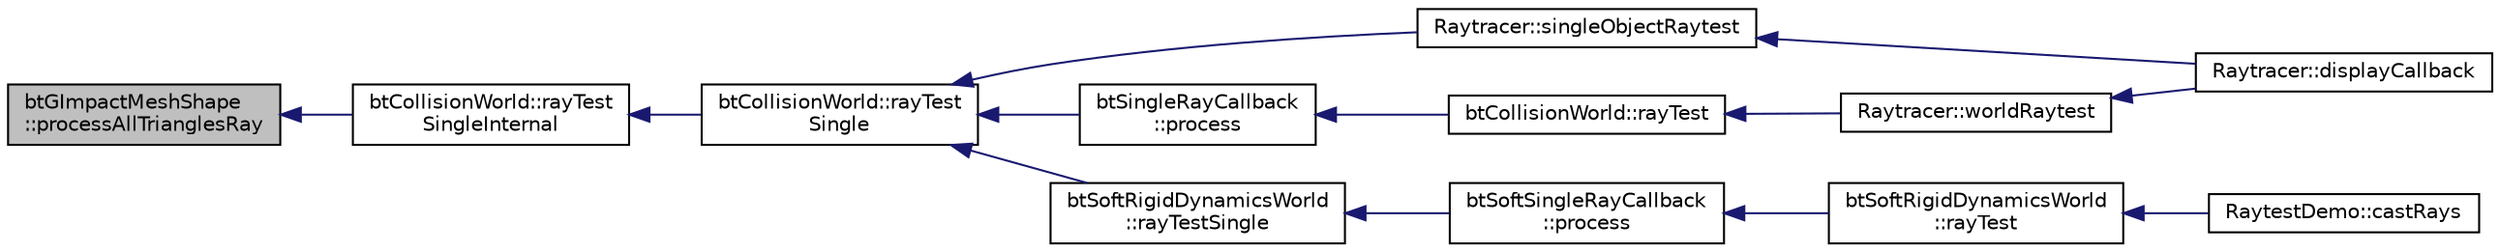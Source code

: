 digraph "btGImpactMeshShape::processAllTrianglesRay"
{
  edge [fontname="Helvetica",fontsize="10",labelfontname="Helvetica",labelfontsize="10"];
  node [fontname="Helvetica",fontsize="10",shape=record];
  rankdir="LR";
  Node1 [label="btGImpactMeshShape\l::processAllTrianglesRay",height=0.2,width=0.4,color="black", fillcolor="grey75", style="filled", fontcolor="black"];
  Node1 -> Node2 [dir="back",color="midnightblue",fontsize="10",style="solid"];
  Node2 [label="btCollisionWorld::rayTest\lSingleInternal",height=0.2,width=0.4,color="black", fillcolor="white", style="filled",URL="$classbt_collision_world.html#a84bbeea09de9dc5c68e49826e58f7114"];
  Node2 -> Node3 [dir="back",color="midnightblue",fontsize="10",style="solid"];
  Node3 [label="btCollisionWorld::rayTest\lSingle",height=0.2,width=0.4,color="black", fillcolor="white", style="filled",URL="$classbt_collision_world.html#aca2a9413508b4a2449fe83ff93ea564e"];
  Node3 -> Node4 [dir="back",color="midnightblue",fontsize="10",style="solid"];
  Node4 [label="Raytracer::singleObjectRaytest",height=0.2,width=0.4,color="black", fillcolor="white", style="filled",URL="$class_raytracer.html#a1c5b9e75ac95f42fb771834091028cc4",tooltip="singleObjectRaytest performs a ray versus one collision shape, returning true is a hit is found (fill..."];
  Node4 -> Node5 [dir="back",color="midnightblue",fontsize="10",style="solid"];
  Node5 [label="Raytracer::displayCallback",height=0.2,width=0.4,color="black", fillcolor="white", style="filled",URL="$class_raytracer.html#ab426a13ec9c917425f3181bb759a2bf2"];
  Node3 -> Node6 [dir="back",color="midnightblue",fontsize="10",style="solid"];
  Node6 [label="btSingleRayCallback\l::process",height=0.2,width=0.4,color="black", fillcolor="white", style="filled",URL="$structbt_single_ray_callback.html#a4e0dc3a4a2d92c6a838895c9add2a5c2"];
  Node6 -> Node7 [dir="back",color="midnightblue",fontsize="10",style="solid"];
  Node7 [label="btCollisionWorld::rayTest",height=0.2,width=0.4,color="black", fillcolor="white", style="filled",URL="$classbt_collision_world.html#aaac6675c8134f6695fecb431c72b0a6a"];
  Node7 -> Node8 [dir="back",color="midnightblue",fontsize="10",style="solid"];
  Node8 [label="Raytracer::worldRaytest",height=0.2,width=0.4,color="black", fillcolor="white", style="filled",URL="$class_raytracer.html#aed90423808c62b4fbfa7c19d645d1ffc",tooltip="worldRaytest performs a ray versus all objects in a collision world, returning true is a hit is found..."];
  Node8 -> Node5 [dir="back",color="midnightblue",fontsize="10",style="solid"];
  Node3 -> Node9 [dir="back",color="midnightblue",fontsize="10",style="solid"];
  Node9 [label="btSoftRigidDynamicsWorld\l::rayTestSingle",height=0.2,width=0.4,color="black", fillcolor="white", style="filled",URL="$classbt_soft_rigid_dynamics_world.html#a918218d4fe565ce42fd78c9d06d22cb0"];
  Node9 -> Node10 [dir="back",color="midnightblue",fontsize="10",style="solid"];
  Node10 [label="btSoftSingleRayCallback\l::process",height=0.2,width=0.4,color="black", fillcolor="white", style="filled",URL="$structbt_soft_single_ray_callback.html#a9625cb3d48cfe194f1af2b52c4cf90cd"];
  Node10 -> Node11 [dir="back",color="midnightblue",fontsize="10",style="solid"];
  Node11 [label="btSoftRigidDynamicsWorld\l::rayTest",height=0.2,width=0.4,color="black", fillcolor="white", style="filled",URL="$classbt_soft_rigid_dynamics_world.html#a1d914916b59d57a72295129f2d710d4a"];
  Node11 -> Node12 [dir="back",color="midnightblue",fontsize="10",style="solid"];
  Node12 [label="RaytestDemo::castRays",height=0.2,width=0.4,color="black", fillcolor="white", style="filled",URL="$class_raytest_demo.html#a563e071e8fa426ac41f4939be6141205"];
}
